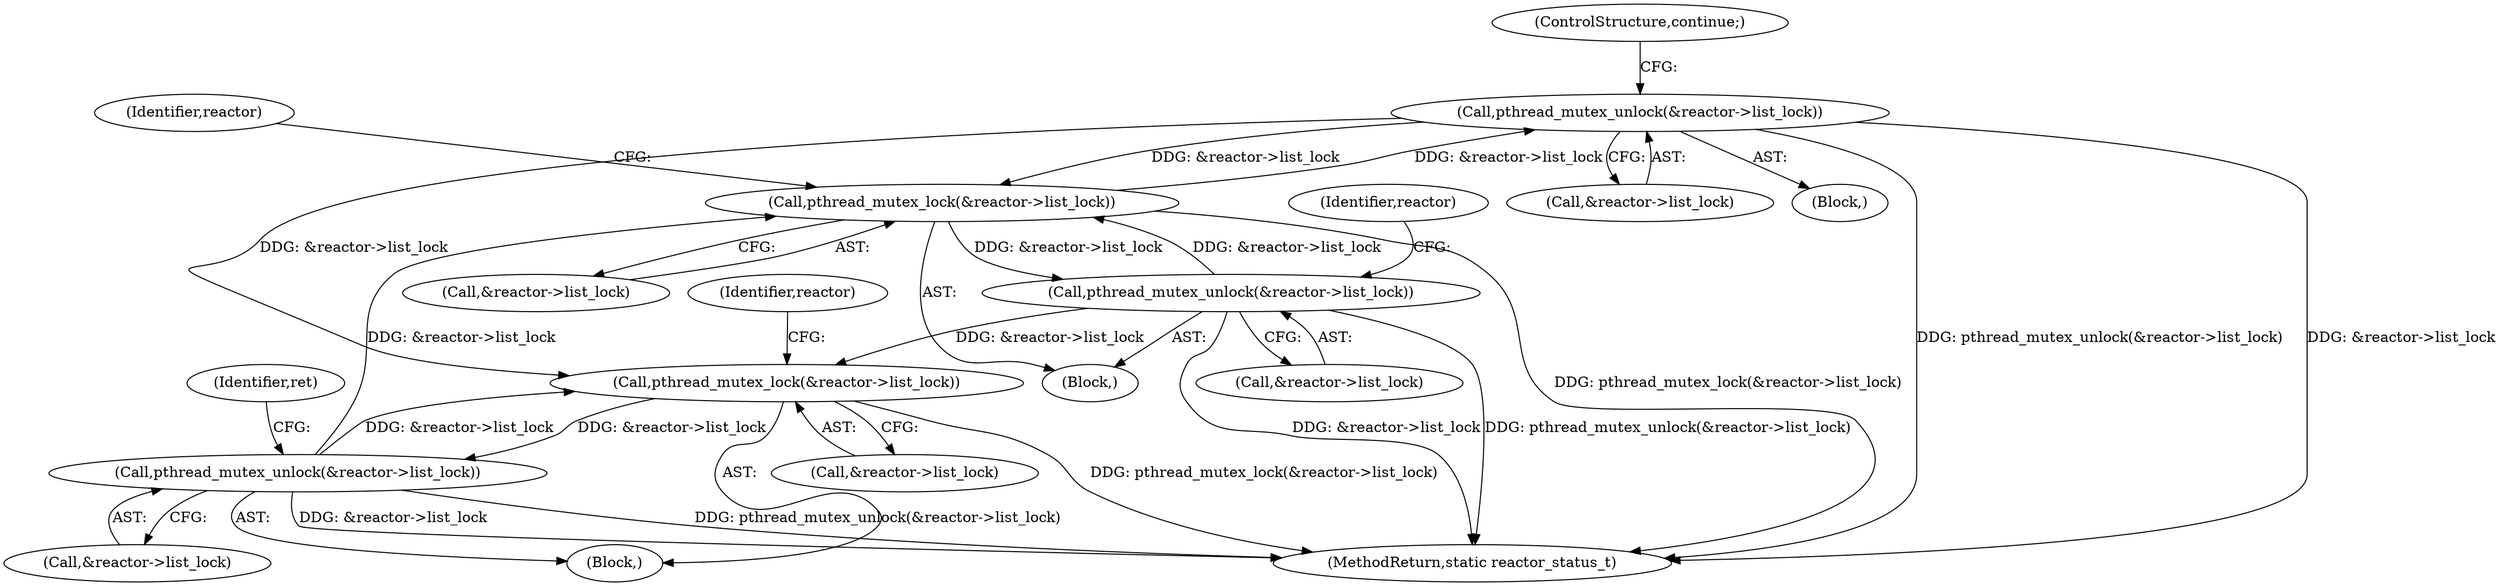 digraph "0_Android_472271b153c5dc53c28beac55480a8d8434b2d5c_59@API" {
"1000248" [label="(Call,pthread_mutex_unlock(&reactor->list_lock))"];
"1000236" [label="(Call,pthread_mutex_lock(&reactor->list_lock))"];
"1000259" [label="(Call,pthread_mutex_unlock(&reactor->list_lock))"];
"1000143" [label="(Call,pthread_mutex_unlock(&reactor->list_lock))"];
"1000134" [label="(Call,pthread_mutex_lock(&reactor->list_lock))"];
"1000248" [label="(Call,pthread_mutex_unlock(&reactor->list_lock))"];
"1000236" [label="(Call,pthread_mutex_lock(&reactor->list_lock))"];
"1000237" [label="(Call,&reactor->list_lock)"];
"1000253" [label="(ControlStructure,continue;)"];
"1000249" [label="(Call,&reactor->list_lock)"];
"1000198" [label="(Block,)"];
"1000266" [label="(Identifier,reactor)"];
"1000244" [label="(Identifier,reactor)"];
"1000135" [label="(Call,&reactor->list_lock)"];
"1000247" [label="(Block,)"];
"1000248" [label="(Call,pthread_mutex_unlock(&reactor->list_lock))"];
"1000260" [label="(Call,&reactor->list_lock)"];
"1000141" [label="(Identifier,reactor)"];
"1000144" [label="(Call,&reactor->list_lock)"];
"1000259" [label="(Call,pthread_mutex_unlock(&reactor->list_lock))"];
"1000133" [label="(Block,)"];
"1000143" [label="(Call,pthread_mutex_unlock(&reactor->list_lock))"];
"1000152" [label="(Identifier,ret)"];
"1000336" [label="(MethodReturn,static reactor_status_t)"];
"1000134" [label="(Call,pthread_mutex_lock(&reactor->list_lock))"];
"1000248" -> "1000247"  [label="AST: "];
"1000248" -> "1000249"  [label="CFG: "];
"1000249" -> "1000248"  [label="AST: "];
"1000253" -> "1000248"  [label="CFG: "];
"1000248" -> "1000336"  [label="DDG: pthread_mutex_unlock(&reactor->list_lock)"];
"1000248" -> "1000336"  [label="DDG: &reactor->list_lock"];
"1000248" -> "1000134"  [label="DDG: &reactor->list_lock"];
"1000248" -> "1000236"  [label="DDG: &reactor->list_lock"];
"1000236" -> "1000248"  [label="DDG: &reactor->list_lock"];
"1000236" -> "1000198"  [label="AST: "];
"1000236" -> "1000237"  [label="CFG: "];
"1000237" -> "1000236"  [label="AST: "];
"1000244" -> "1000236"  [label="CFG: "];
"1000236" -> "1000336"  [label="DDG: pthread_mutex_lock(&reactor->list_lock)"];
"1000259" -> "1000236"  [label="DDG: &reactor->list_lock"];
"1000143" -> "1000236"  [label="DDG: &reactor->list_lock"];
"1000236" -> "1000259"  [label="DDG: &reactor->list_lock"];
"1000259" -> "1000198"  [label="AST: "];
"1000259" -> "1000260"  [label="CFG: "];
"1000260" -> "1000259"  [label="AST: "];
"1000266" -> "1000259"  [label="CFG: "];
"1000259" -> "1000336"  [label="DDG: pthread_mutex_unlock(&reactor->list_lock)"];
"1000259" -> "1000336"  [label="DDG: &reactor->list_lock"];
"1000259" -> "1000134"  [label="DDG: &reactor->list_lock"];
"1000143" -> "1000133"  [label="AST: "];
"1000143" -> "1000144"  [label="CFG: "];
"1000144" -> "1000143"  [label="AST: "];
"1000152" -> "1000143"  [label="CFG: "];
"1000143" -> "1000336"  [label="DDG: &reactor->list_lock"];
"1000143" -> "1000336"  [label="DDG: pthread_mutex_unlock(&reactor->list_lock)"];
"1000143" -> "1000134"  [label="DDG: &reactor->list_lock"];
"1000134" -> "1000143"  [label="DDG: &reactor->list_lock"];
"1000134" -> "1000133"  [label="AST: "];
"1000134" -> "1000135"  [label="CFG: "];
"1000135" -> "1000134"  [label="AST: "];
"1000141" -> "1000134"  [label="CFG: "];
"1000134" -> "1000336"  [label="DDG: pthread_mutex_lock(&reactor->list_lock)"];
}
